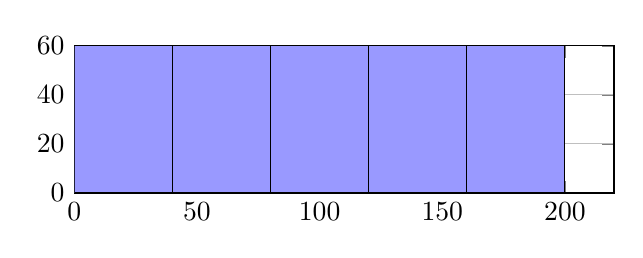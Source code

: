 \begin{tikzpicture}
	\begin{axis}[axis equal image, xmin=0, xmax=220, ymin=0, ymax=60, grid=major]
		\filldraw[draw=black,fill=blue!40,pattern=,pattern color=blue!40](axis cs:0.0,0.0) rectangle (axis cs:40.0,60.0);		\filldraw[draw=black,fill=blue!40,pattern=,pattern color=blue!40](axis cs:40.0,0.0) rectangle (axis cs:80.0,60.0);		\filldraw[draw=black,fill=blue!40,pattern=,pattern color=blue!40](axis cs:80.0,0.0) rectangle (axis cs:120.0,60.0);		\filldraw[draw=black,fill=blue!40,pattern=,pattern color=blue!40](axis cs:120.0,0.0) rectangle (axis cs:160.0,60.0);		\filldraw[draw=black,fill=blue!40,pattern=,pattern color=blue!40](axis cs:160.0,0.0) rectangle (axis cs:200.0,60.0);	\end{axis}
\end{tikzpicture}
